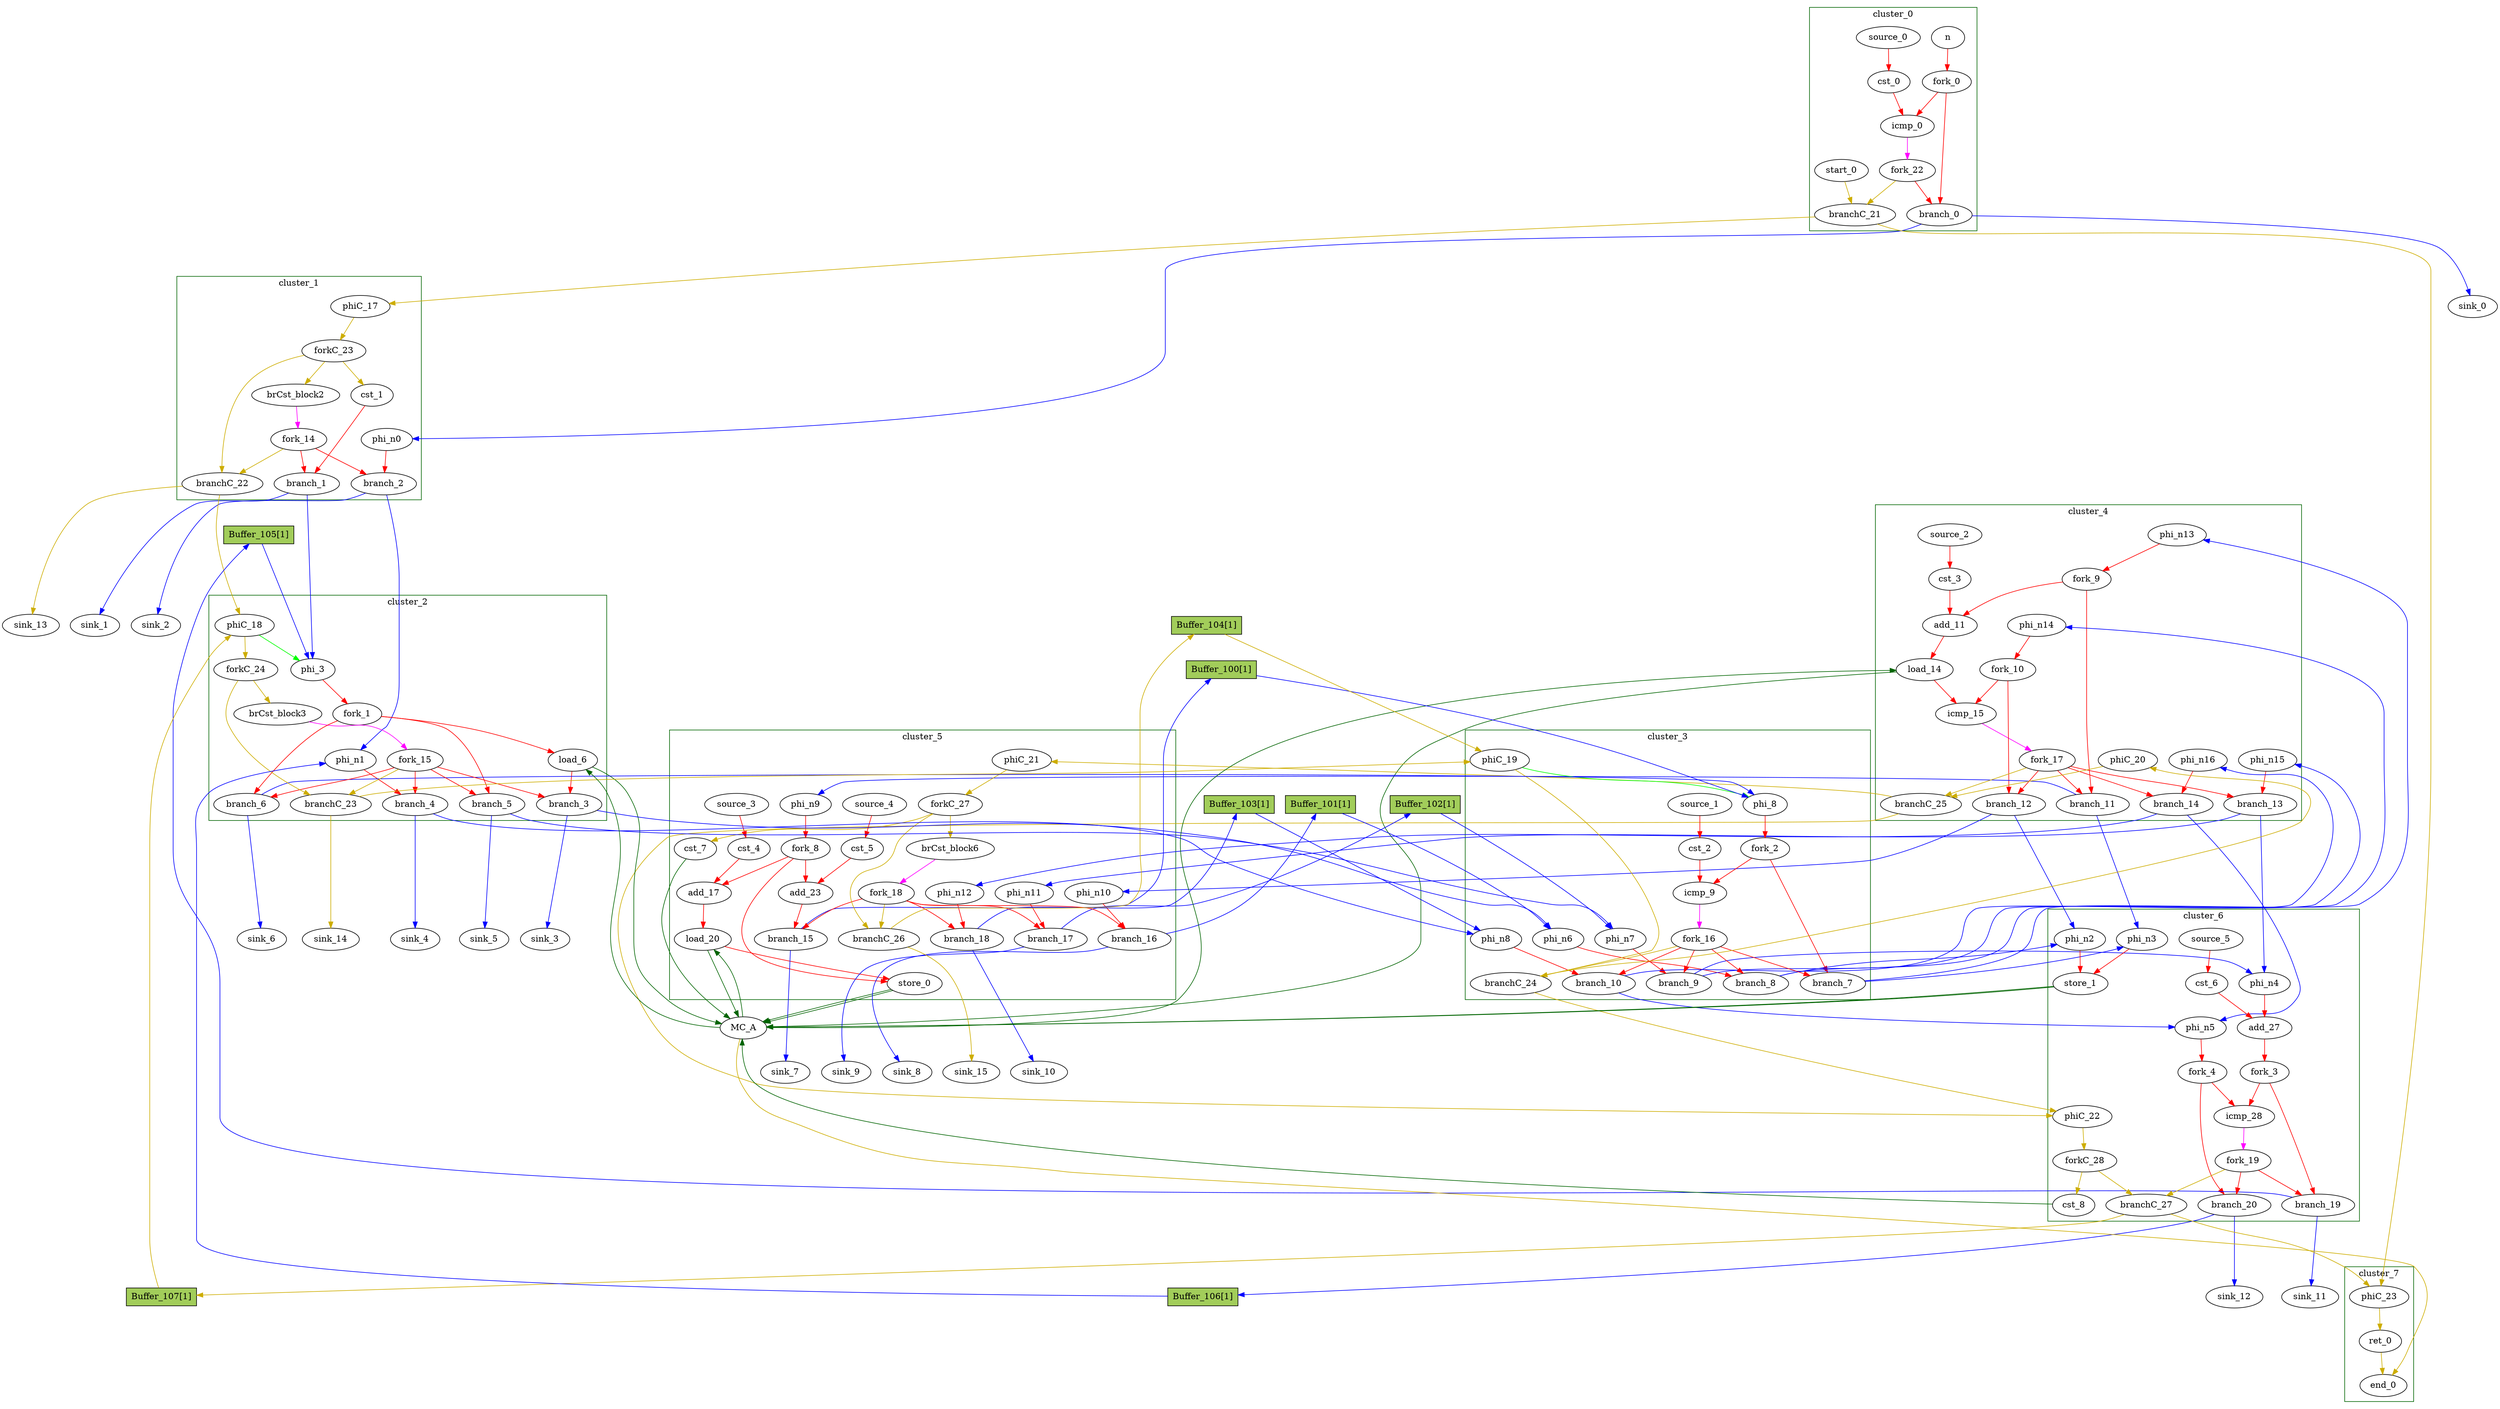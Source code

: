 Digraph G {
	splines=spline;
	subgraph cluster_cluster_4 {
	color = "darkgreen";
label = "cluster_4";
		"cst_3" [type="Constant", in="in1:32", out="out1:32", bbID=5, value="0xFFFFFFFF"];
		"add_11" [type="Operator", in="in1:32 in2:32 ", out="out1:32 ", bbID=5, II=1, delay=2.287, latency=0, op="add_op"];
		"load_14" [type="Operator", in="in1:32 in2:32 ", out="out1:32 out2:32 ", bbID=5, II=1, delay=1.412, latency=2, op="mc_load_op", portId=1];
		"icmp_15" [type="Operator", in="in1:32 in2:32 ", out="out1:1 ", bbID=5, II=1, delay=1.907, latency=0, op="icmp_sgt_op"];
		"phi_n13" [type="Merge", in="in1:32 ", out="out1:32", bbID=5, delay=0.0];
		"phi_n14" [type="Merge", in="in1:32 ", out="out1:32", bbID=5, delay=0.0];
		"phi_n15" [type="Merge", in="in1:31 ", out="out1:31", bbID=5, delay=0.0];
		"phi_n16" [type="Merge", in="in1:32 ", out="out1:32", bbID=5, delay=0.0];
		"fork_9" [type="Fork", in="in1:32", out="out1:32 out2:32 ", bbID=5];
		"fork_10" [type="Fork", in="in1:32", out="out1:32 out2:32 ", bbID=5];
		"branch_11" [type="Branch", in="in1:32 in2?:1", out="out1+:32 out2-:32", bbID=5];
		"branch_12" [type="Branch", in="in1:32 in2?:1", out="out1+:32 out2-:32", bbID=5];
		"branch_13" [type="Branch", in="in1:31 in2?:1", out="out1+:31 out2-:31", bbID=5];
		"branch_14" [type="Branch", in="in1:32 in2?:1", out="out1+:32 out2-:32", bbID=5];
		"fork_17" [type="Fork", in="in1:1", out="out1:1 out2:1 out3:1 out4:1 out5:1 ", bbID=5];
		"phiC_20" [type="Merge", in="in1:0 ", out="out1:0", bbID=5, delay=0.0];
		"branchC_25" [type="Branch", in="in1:0 in2?:1", out="out1+:0 out2-:0", bbID=5];
		"source_2" [type="Source", out="out1:32", bbID=5];
	}
	subgraph cluster_cluster_3 {
	color = "darkgreen";
label = "cluster_3";
		"phi_8" [type="Mux", in="in1?:1 in2:32 in3:32 ", out="out1:32", bbID=4, delay=1.397];
		"cst_2" [type="Constant", in="in1:1", out="out1:1", bbID=4, value="0x00000000"];
		"icmp_9" [type="Operator", in="in1:32 in2:32 ", out="out1:1 ", bbID=4, II=1, delay=1.907, latency=0, op="icmp_sgt_op"];
		"phi_n6" [type="Merge", in="in1:32 in2:32 ", out="out1:32", bbID=4, delay=1.397];
		"phi_n7" [type="Merge", in="in1:31 in2:31 ", out="out1:31", bbID=4, delay=1.397];
		"phi_n8" [type="Merge", in="in1:32 in2:32 ", out="out1:32", bbID=4, delay=1.397];
		"fork_2" [type="Fork", in="in1:32", out="out1:32 out2:32 ", bbID=4];
		"branch_7" [type="Branch", in="in1:32 in2?:1", out="out1+:32 out2-:32", bbID=4];
		"branch_8" [type="Branch", in="in1:32 in2?:1", out="out1+:32 out2-:32", bbID=4];
		"branch_9" [type="Branch", in="in1:31 in2?:1", out="out1+:31 out2-:31", bbID=4];
		"branch_10" [type="Branch", in="in1:32 in2?:1", out="out1+:32 out2-:32", bbID=4];
		"fork_16" [type="Fork", in="in1:1", out="out1:1 out2:1 out3:1 out4:1 out5:1 ", bbID=4];
		"phiC_19" [type="CntrlMerge", in="in1:0 in2:0 ", out="out1:0 out2?:1", bbID=4, delay=0.0];
		"branchC_24" [type="Branch", in="in1:0 in2?:1", out="out1+:0 out2-:0", bbID=4];
		"source_1" [type="Source", out="out1:1", bbID=4];
	}
	subgraph cluster_cluster_7 {
	color = "darkgreen";
label = "cluster_7";
		"ret_0" [type="Operator", in="in1:0 ", out="out1:0 ", bbID=8, II=1, delay=0.0, latency=0, op="ret_op"];
		"end_0" [type="Exit", in="in1:0*e in2:0 ", out="out1:0", bbID=0];
		"phiC_23" [type="Merge", in="in1:0 in2:0 ", out="out1:0", bbID=8, delay=0.0];
	}
	subgraph cluster_cluster_5 {
	color = "darkgreen";
label = "cluster_5";
		"cst_4" [type="Constant", in="in1:32", out="out1:32", bbID=6, value="0xFFFFFFFF"];
		"add_17" [type="Operator", in="in1:32 in2:32 ", out="out1:32 ", bbID=6, II=1, delay=2.287, latency=0, op="add_op"];
		"load_20" [type="Operator", in="in1:32 in2:32 ", out="out1:32 out2:32 ", bbID=6, II=1, delay=1.412, latency=2, op="mc_load_op", portId=2];
		"store_0" [type="Operator", in="in1:32 in2:32 ", out="out1:32 out2:32 ", bbID=6, II=1, delay=0.672, latency=0, op="mc_store_op", portId=0];
		"cst_5" [type="Constant", in="in1:32", out="out1:32", bbID=6, value="0xFFFFFFFF"];
		"add_23" [type="Operator", in="in1:32 in2:32 ", out="out1:32 ", bbID=6, II=1, delay=2.287, latency=0, op="add_op"];
		"brCst_block6" [type="Constant", in="in1:1", out="out1:1", bbID=6, value="0x1"];
		"phi_n9" [type="Merge", in="in1:32 ", out="out1:32", bbID=6, delay=0.0];
		"phi_n10" [type="Merge", in="in1:32 ", out="out1:32", bbID=6, delay=0.0];
		"phi_n11" [type="Merge", in="in1:31 ", out="out1:31", bbID=6, delay=0.0];
		"phi_n12" [type="Merge", in="in1:32 ", out="out1:32", bbID=6, delay=0.0];
		"fork_8" [type="Fork", in="in1:32", out="out1:32 out2:32 out3:32 ", bbID=6];
		"branch_15" [type="Branch", in="in1:32 in2?:1", out="out1+:32 out2-:32", bbID=6];
		"branch_16" [type="Branch", in="in1:32 in2?:1", out="out1+:32 out2-:32", bbID=6];
		"branch_17" [type="Branch", in="in1:31 in2?:1", out="out1+:31 out2-:31", bbID=6];
		"branch_18" [type="Branch", in="in1:32 in2?:1", out="out1+:32 out2-:32", bbID=6];
		"fork_18" [type="Fork", in="in1:1", out="out1:1 out2:1 out3:1 out4:1 out5:1 ", bbID=6];
		"cst_7" [type="Constant", in="in1:1", out="out1:1", bbID=6, value="0x00000001"];
		"phiC_21" [type="Merge", in="in1:0 ", out="out1:0", bbID=6, delay=0.0];
		"forkC_27" [type="Fork", in="in1:0", out="out1:0 out2:0 out3:0 ", bbID=6];
		"branchC_26" [type="Branch", in="in1:0 in2?:1", out="out1+:0 out2-:0", bbID=6];
		"source_3" [type="Source", out="out1:32", bbID=6];
		"source_4" [type="Source", out="out1:32", bbID=6];
	}
	subgraph cluster_cluster_0 {
	color = "darkgreen";
label = "cluster_0";
		"n" [type="Entry", in="in1:32", out="out1:32", bbID=1];
		"cst_0" [type="Constant", in="in1:2", out="out1:2", bbID=1, value="0x00000002"];
		"icmp_0" [type="Operator", in="in1:32 in2:32 ", out="out1:1 ", bbID=1, II=1, delay=1.907, latency=0, op="icmp_slt_op"];
		"fork_0" [type="Fork", in="in1:32", out="out1:32 out2:32 ", bbID=1];
		"branch_0" [type="Branch", in="in1:32 in2?:1", out="out1+:32 out2-:32", bbID=1];
		"start_0" [type="Entry", in="in1:0", out="out1:0", bbID=1, control="true"];
		"branchC_21" [type="Branch", in="in1:0 in2?:1", out="out1+:0 out2-:0", bbID=1];
		"fork_22" [type="Fork", in="in1:1", out="out1:1 out2:1 ", bbID=1];
		"source_0" [type="Source", out="out1:2", bbID=1];
	}
	subgraph cluster_cluster_1 {
	color = "darkgreen";
label = "cluster_1";
		"brCst_block2" [type="Constant", in="in1:1", out="out1:1", bbID=2, value="0x1"];
		"cst_1" [type="Constant", in="in1:1", out="out1:1", bbID=2, value="0x00000001"];
		"phi_n0" [type="Merge", in="in1:32 ", out="out1:32", bbID=2, delay=0.0];
		"branch_1" [type="Branch", in="in1:1 in2?:1", out="out1+:1 out2-:1", bbID=2];
		"branch_2" [type="Branch", in="in1:32 in2?:1", out="out1+:32 out2-:32", bbID=2];
		"fork_14" [type="Fork", in="in1:1", out="out1:1 out2:1 out3:1 ", bbID=2];
		"phiC_17" [type="Merge", in="in1:0 ", out="out1:0", bbID=2, delay=0.0];
		"forkC_23" [type="Fork", in="in1:0", out="out1:0 out2:0 out3:0 ", bbID=2];
		"branchC_22" [type="Branch", in="in1:0 in2?:1", out="out1+:0 out2-:0", bbID=2];
	}
	subgraph cluster_cluster_2 {
	color = "darkgreen";
label = "cluster_2";
		"phi_3" [type="Mux", in="in1?:1 in2:31 in3:31 ", out="out1:31", bbID=3, delay=1.397];
		"load_6" [type="Operator", in="in1:32 in2:31 ", out="out1:32 out2:31 ", bbID=3, II=1, delay=1.412, latency=2, op="mc_load_op", portId=0];
		"brCst_block3" [type="Constant", in="in1:1", out="out1:1", bbID=3, value="0x1"];
		"phi_n1" [type="Merge", in="in1:32 in2:32 ", out="out1:32", bbID=3, delay=1.397];
		"fork_1" [type="Fork", in="in1:31", out="out1:31 out2:31 out3:31 ", bbID=3];
		"branch_3" [type="Branch", in="in1:32 in2?:1", out="out1+:32 out2-:32", bbID=3];
		"branch_4" [type="Branch", in="in1:32 in2?:1", out="out1+:32 out2-:32", bbID=3];
		"branch_5" [type="Branch", in="in1:31 in2?:1", out="out1+:31 out2-:31", bbID=3];
		"branch_6" [type="Branch", in="in1:31 in2?:1", out="out1+:31 out2-:31", bbID=3];
		"fork_15" [type="Fork", in="in1:1", out="out1:1 out2:1 out3:1 out4:1 out5:1 ", bbID=3];
		"phiC_18" [type="CntrlMerge", in="in1:0 in2:0 ", out="out1:0 out2?:1", bbID=3, delay=0.0];
		"forkC_24" [type="Fork", in="in1:0", out="out1:0 out2:0 ", bbID=3];
		"branchC_23" [type="Branch", in="in1:0 in2?:1", out="out1+:0 out2-:0", bbID=3];
	}
	subgraph cluster_cluster_6 {
	color = "darkgreen";
label = "cluster_6";
		"store_1" [type="Operator", in="in1:32 in2:32 ", out="out1:32 out2:32 ", bbID=7, II=1, delay=0.672, latency=0, op="mc_store_op", portId=1];
		"cst_6" [type="Constant", in="in1:1", out="out1:1", bbID=7, value="0x00000001"];
		"add_27" [type="Operator", in="in1:31 in2:31 ", out="out1:31 ", bbID=7, II=1, delay=2.287, latency=0, op="add_op"];
		"icmp_28" [type="Operator", in="in1:32 in2:32 ", out="out1:1 ", bbID=7, II=1, delay=1.907, latency=0, op="icmp_slt_op"];
		"phi_n2" [type="Merge", in="in1:32 in2:32 ", out="out1:32", bbID=7, delay=1.397];
		"phi_n3" [type="Merge", in="in1:32 in2:32 ", out="out1:32", bbID=7, delay=1.397];
		"phi_n4" [type="Merge", in="in1:31 in2:31 ", out="out1:31", bbID=7, delay=1.397];
		"phi_n5" [type="Merge", in="in1:32 in2:32 ", out="out1:32", bbID=7, delay=1.397];
		"fork_3" [type="Fork", in="in1:31", out="out1:31 out2:31 ", bbID=7];
		"fork_4" [type="Fork", in="in1:32", out="out1:32 out2:32 ", bbID=7];
		"branch_19" [type="Branch", in="in1:31 in2?:1", out="out1+:31 out2-:31", bbID=7];
		"branch_20" [type="Branch", in="in1:32 in2?:1", out="out1+:32 out2-:32", bbID=7];
		"fork_19" [type="Fork", in="in1:1", out="out1:1 out2:1 out3:1 ", bbID=7];
		"cst_8" [type="Constant", in="in1:1", out="out1:1", bbID=7, value="0x00000001"];
		"phiC_22" [type="Merge", in="in1:0 in2:0 ", out="out1:0", bbID=7, delay=0.0];
		"forkC_28" [type="Fork", in="in1:0", out="out1:0 out2:0 ", bbID=7];
		"branchC_27" [type="Branch", in="in1:0 in2?:1", out="out1+:0 out2-:0", bbID=7];
		"source_5" [type="Source", out="out1:1", bbID=7];
	}
		"MC_A" [type="MC", in="in1:32*c0 in2:32*c1 in3:32*l0a in4:32*l1a in5:32*l2a in6:32*s0a in7:32*s0d in8:32*s1a in9:32*s1d ", out="out1:32*l0d out2:32*l1d out3:32*l2d out4:0*e ", bbID=0, bbcount=2, ldcount=3, memory="A", stcount=2];
		"sink_0" [type="Sink", in="in1:32", bbID=0];
		"sink_1" [type="Sink", in="in1:1", bbID=0];
		"sink_2" [type="Sink", in="in1:32", bbID=0];
		"sink_3" [type="Sink", in="in1:32", bbID=0];
		"sink_4" [type="Sink", in="in1:32", bbID=0];
		"sink_5" [type="Sink", in="in1:31", bbID=0];
		"sink_6" [type="Sink", in="in1:31", bbID=0];
		"sink_7" [type="Sink", in="in1:32", bbID=0];
		"sink_8" [type="Sink", in="in1:32", bbID=0];
		"sink_9" [type="Sink", in="in1:31", bbID=0];
		"sink_10" [type="Sink", in="in1:32", bbID=0];
		"sink_11" [type="Sink", in="in1:31", bbID=0];
		"sink_12" [type="Sink", in="in1:32", bbID=0];
		"sink_13" [type="Sink", in="in1:0", bbID=0];
		"sink_14" [type="Sink", in="in1:0", bbID=0];
		"sink_15" [type="Sink", in="in1:0", bbID=0];
		"Buffer_100" [type="Buffer", in="in1:32", out="out1:32", bbID=3, fillcolor="darkolivegreen3", height=0.4, label="Buffer_100[1]", shape="box", slots=1, style="filled", transparent="false"];
		"Buffer_101" [type="Buffer", in="in1:32", out="out1:32", bbID=3, fillcolor="darkolivegreen3", height=0.4, label="Buffer_101[1]", shape="box", slots=1, style="filled", transparent="false"];
		"Buffer_102" [type="Buffer", in="in1:32", out="out1:32", bbID=3, fillcolor="darkolivegreen3", height=0.4, label="Buffer_102[1]", shape="box", slots=1, style="filled", transparent="false"];
		"Buffer_103" [type="Buffer", in="in1:32", out="out1:32", bbID=3, fillcolor="darkolivegreen3", height=0.4, label="Buffer_103[1]", shape="box", slots=1, style="filled", transparent="false"];
		"Buffer_104" [type="Buffer", in="in1:32", out="out1:32", bbID=3, fillcolor="darkolivegreen3", height=0.4, label="Buffer_104[1]", shape="box", slots=1, style="filled", transparent="false"];
		"Buffer_105" [type="Buffer", in="in1:32", out="out1:32", bbID=3, fillcolor="darkolivegreen3", height=0.4, label="Buffer_105[1]", shape="box", slots=1, style="filled", transparent="false"];
		"Buffer_106" [type="Buffer", in="in1:32", out="out1:32", bbID=3, fillcolor="darkolivegreen3", height=0.4, label="Buffer_106[1]", shape="box", slots=1, style="filled", transparent="false"];
		"Buffer_107" [type="Buffer", in="in1:32", out="out1:32", bbID=3, fillcolor="darkolivegreen3", height=0.4, label="Buffer_107[1]", shape="box", slots=1, style="filled", transparent="false"];
		"n" -> "fork_0" [color = "red", from = "out1", to = "in1"];
		"cst_0" -> "icmp_0" [color = "red", from = "out1", to = "in2"];
		"icmp_0" -> "fork_22" [color = "magenta", from = "out1", to = "in1"];
		"brCst_block2" -> "fork_14" [color = "magenta", from = "out1", to = "in1"];
		"cst_1" -> "branch_1" [color = "red", from = "out1", to = "in1"];
		"phi_3" -> "fork_1" [color = "red", from = "out1", to = "in1"];
		"load_6" -> "branch_3" [color = "red", from = "out1", to = "in1"];
		"load_6" -> "MC_A" [color = "darkgreen", mem_address = "true", from = "out2", to = "in3"];
		"brCst_block3" -> "fork_15" [color = "magenta", from = "out1", to = "in1"];
		"phi_8" -> "fork_2" [color = "red", from = "out1", to = "in1"];
		"cst_2" -> "icmp_9" [color = "red", from = "out1", to = "in2"];
		"icmp_9" -> "fork_16" [color = "magenta", from = "out1", to = "in1"];
		"cst_3" -> "add_11" [color = "red", from = "out1", to = "in2"];
		"add_11" -> "load_14" [color = "red", from = "out1", to = "in2"];
		"load_14" -> "icmp_15" [color = "red", from = "out1", to = "in1"];
		"load_14" -> "MC_A" [color = "darkgreen", mem_address = "true", from = "out2", to = "in4"];
		"icmp_15" -> "fork_17" [color = "magenta", from = "out1", to = "in1"];
		"cst_4" -> "add_17" [color = "red", from = "out1", to = "in2"];
		"add_17" -> "load_20" [color = "red", from = "out1", to = "in2"];
		"load_20" -> "store_0" [color = "red", from = "out1", to = "in1"];
		"load_20" -> "MC_A" [color = "darkgreen", mem_address = "true", from = "out2", to = "in5"];
		"store_0" -> "MC_A" [color = "darkgreen", mem_address = "true", from = "out2", to = "in6"];
		"store_0" -> "MC_A" [color = "darkgreen", mem_address = "false", from = "out1", to = "in7"];
		"cst_5" -> "add_23" [color = "red", from = "out1", to = "in2"];
		"add_23" -> "branch_15" [color = "red", from = "out1", to = "in1"];
		"brCst_block6" -> "fork_18" [color = "magenta", from = "out1", to = "in1"];
		"store_1" -> "MC_A" [color = "darkgreen", mem_address = "true", from = "out2", to = "in8"];
		"store_1" -> "MC_A" [color = "darkgreen", mem_address = "false", from = "out1", to = "in9"];
		"cst_6" -> "add_27" [color = "red", from = "out1", to = "in2"];
		"add_27" -> "fork_3" [color = "red", from = "out1", to = "in1"];
		"icmp_28" -> "fork_19" [color = "magenta", from = "out1", to = "in1"];
		"ret_0" -> "end_0" [color = "gold3", from = "out1", to = "in2"];
		"phi_n0" -> "branch_2" [color = "red", from = "out1", to = "in1"];
		"phi_n1" -> "branch_4" [color = "red", from = "out1", to = "in1"];
		"phi_n2" -> "store_1" [color = "red", from = "out1", to = "in1"];
		"phi_n3" -> "store_1" [color = "red", from = "out1", to = "in2"];
		"phi_n4" -> "add_27" [color = "red", from = "out1", to = "in1"];
		"phi_n5" -> "fork_4" [color = "red", from = "out1", to = "in1"];
		"phi_n6" -> "branch_8" [color = "red", from = "out1", to = "in1"];
		"phi_n7" -> "branch_9" [color = "red", from = "out1", to = "in1"];
		"phi_n8" -> "branch_10" [color = "red", from = "out1", to = "in1"];
		"phi_n9" -> "fork_8" [color = "red", from = "out1", to = "in1"];
		"phi_n10" -> "branch_16" [color = "red", from = "out1", to = "in1"];
		"phi_n11" -> "branch_17" [color = "red", from = "out1", to = "in1"];
		"phi_n12" -> "branch_18" [color = "red", from = "out1", to = "in1"];
		"phi_n13" -> "fork_9" [color = "red", from = "out1", to = "in1"];
		"phi_n14" -> "fork_10" [color = "red", from = "out1", to = "in1"];
		"phi_n15" -> "branch_13" [color = "red", from = "out1", to = "in1"];
		"phi_n16" -> "branch_14" [color = "red", from = "out1", to = "in1"];
		"fork_0" -> "icmp_0" [color = "red", from = "out1", to = "in1"];
		"fork_0" -> "branch_0" [color = "red", from = "out2", to = "in1"];
		"fork_1" -> "load_6" [color = "red", from = "out1", to = "in2"];
		"fork_1" -> "branch_5" [color = "red", from = "out2", to = "in1"];
		"fork_1" -> "branch_6" [color = "red", from = "out3", to = "in1"];
		"fork_2" -> "icmp_9" [color = "red", from = "out1", to = "in1"];
		"fork_2" -> "branch_7" [color = "red", from = "out2", to = "in1"];
		"fork_3" -> "icmp_28" [color = "red", from = "out1", to = "in1"];
		"fork_3" -> "branch_19" [color = "red", from = "out2", to = "in1"];
		"fork_4" -> "icmp_28" [color = "red", from = "out1", to = "in2"];
		"fork_4" -> "branch_20" [color = "red", from = "out2", to = "in1"];
		"fork_8" -> "add_17" [color = "red", from = "out1", to = "in1"];
		"fork_8" -> "store_0" [color = "red", from = "out2", to = "in2"];
		"fork_8" -> "add_23" [color = "red", from = "out3", to = "in1"];
		"fork_9" -> "add_11" [color = "red", from = "out1", to = "in1"];
		"fork_9" -> "branch_11" [color = "red", from = "out2", to = "in1"];
		"fork_10" -> "icmp_15" [color = "red", from = "out1", to = "in2"];
		"fork_10" -> "branch_12" [color = "red", from = "out2", to = "in1"];
		"branch_0" -> "phi_n0" [color = "blue", from = "out2", to = "in1", minlen = 3];
		"branch_0" -> "sink_0" [color = "blue", from = "out1", to = "in1", minlen = 3];
		"branch_1" -> "phi_3" [color = "blue", from = "out1", to = "in2", minlen = 3];
		"branch_1" -> "sink_1" [color = "blue", from = "out2", to = "in1", minlen = 3];
		"branch_2" -> "phi_n1" [color = "blue", from = "out1", to = "in1", minlen = 3];
		"branch_2" -> "sink_2" [color = "blue", from = "out2", to = "in1", minlen = 3];
		"fork_14" -> "branch_1" [color = "red", from = "out2", to = "in2"];
		"fork_14" -> "branch_2" [color = "red", from = "out1", to = "in2"];
		"fork_14" -> "branchC_22" [color = "gold3", from = "out3", to = "in2"];
		"branch_3" -> "phi_n6" [color = "blue", from = "out1", to = "in1", minlen = 3];
		"branch_3" -> "sink_3" [color = "blue", from = "out2", to = "in1", minlen = 3];
		"branch_4" -> "phi_n8" [color = "blue", from = "out1", to = "in1", minlen = 3];
		"branch_4" -> "sink_4" [color = "blue", from = "out2", to = "in1", minlen = 3];
		"branch_5" -> "phi_n7" [color = "blue", from = "out1", to = "in1", minlen = 3];
		"branch_5" -> "sink_5" [color = "blue", from = "out2", to = "in1", minlen = 3];
		"branch_6" -> "phi_8" [color = "blue", from = "out1", to = "in2", minlen = 3];
		"branch_6" -> "sink_6" [color = "blue", from = "out2", to = "in1", minlen = 3];
		"fork_15" -> "branch_3" [color = "red", from = "out4", to = "in2"];
		"fork_15" -> "branch_4" [color = "red", from = "out3", to = "in2"];
		"fork_15" -> "branch_5" [color = "red", from = "out2", to = "in2"];
		"fork_15" -> "branch_6" [color = "red", from = "out1", to = "in2"];
		"fork_15" -> "branchC_23" [color = "gold3", from = "out5", to = "in2"];
		"branch_7" -> "phi_n3" [color = "blue", from = "out2", to = "in1", minlen = 3];
		"branch_7" -> "phi_n13" [color = "blue", from = "out1", to = "in1", minlen = 3];
		"branch_8" -> "phi_n2" [color = "blue", from = "out2", to = "in1", minlen = 3];
		"branch_8" -> "phi_n14" [color = "blue", from = "out1", to = "in1", minlen = 3];
		"branch_9" -> "phi_n4" [color = "blue", from = "out2", to = "in1", minlen = 3];
		"branch_9" -> "phi_n15" [color = "blue", from = "out1", to = "in1", minlen = 3];
		"branch_10" -> "phi_n5" [color = "blue", from = "out2", to = "in1", minlen = 3];
		"branch_10" -> "phi_n16" [color = "blue", from = "out1", to = "in1", minlen = 3];
		"fork_16" -> "branch_7" [color = "red", from = "out4", to = "in2"];
		"fork_16" -> "branch_8" [color = "red", from = "out3", to = "in2"];
		"fork_16" -> "branch_9" [color = "red", from = "out2", to = "in2"];
		"fork_16" -> "branch_10" [color = "red", from = "out1", to = "in2"];
		"fork_16" -> "branchC_24" [color = "gold3", from = "out5", to = "in2"];
		"branch_11" -> "phi_n3" [color = "blue", from = "out2", to = "in2", minlen = 3];
		"branch_11" -> "phi_n9" [color = "blue", from = "out1", to = "in1", minlen = 3];
		"branch_12" -> "phi_n2" [color = "blue", from = "out2", to = "in2", minlen = 3];
		"branch_12" -> "phi_n10" [color = "blue", from = "out1", to = "in1", minlen = 3];
		"branch_13" -> "phi_n4" [color = "blue", from = "out2", to = "in2", minlen = 3];
		"branch_13" -> "phi_n11" [color = "blue", from = "out1", to = "in1", minlen = 3];
		"branch_14" -> "phi_n5" [color = "blue", from = "out2", to = "in2", minlen = 3];
		"branch_14" -> "phi_n12" [color = "blue", from = "out1", to = "in1", minlen = 3];
		"fork_17" -> "branch_11" [color = "red", from = "out4", to = "in2"];
		"fork_17" -> "branch_12" [color = "red", from = "out3", to = "in2"];
		"fork_17" -> "branch_13" [color = "red", from = "out2", to = "in2"];
		"fork_17" -> "branch_14" [color = "red", from = "out1", to = "in2"];
		"fork_17" -> "branchC_25" [color = "gold3", from = "out5", to = "in2"];
		"branch_15" -> "sink_7" [color = "blue", from = "out2", to = "in1", minlen = 3];
		"branch_15" -> "Buffer_100" [color = "blue", from = "out1", to = "in1", minlen = 3];
		"branch_16" -> "sink_8" [color = "blue", from = "out2", to = "in1", minlen = 3];
		"branch_16" -> "Buffer_101" [color = "blue", from = "out1", to = "in1", minlen = 3];
		"branch_17" -> "sink_9" [color = "blue", from = "out2", to = "in1", minlen = 3];
		"branch_17" -> "Buffer_102" [color = "blue", from = "out1", to = "in1", minlen = 3];
		"branch_18" -> "sink_10" [color = "blue", from = "out2", to = "in1", minlen = 3];
		"branch_18" -> "Buffer_103" [color = "blue", from = "out1", to = "in1", minlen = 3];
		"fork_18" -> "branch_15" [color = "red", from = "out4", to = "in2"];
		"fork_18" -> "branch_16" [color = "red", from = "out3", to = "in2"];
		"fork_18" -> "branch_17" [color = "red", from = "out2", to = "in2"];
		"fork_18" -> "branch_18" [color = "red", from = "out1", to = "in2"];
		"fork_18" -> "branchC_26" [color = "gold3", from = "out5", to = "in2"];
		"branch_19" -> "sink_11" [color = "blue", from = "out2", to = "in1", minlen = 3];
		"branch_19" -> "Buffer_105" [color = "blue", from = "out1", to = "in1", minlen = 3];
		"branch_20" -> "sink_12" [color = "blue", from = "out2", to = "in1", minlen = 3];
		"branch_20" -> "Buffer_106" [color = "blue", from = "out1", to = "in1", minlen = 3];
		"fork_19" -> "branch_19" [color = "red", from = "out2", to = "in2"];
		"fork_19" -> "branch_20" [color = "red", from = "out1", to = "in2"];
		"fork_19" -> "branchC_27" [color = "gold3", from = "out3", to = "in2"];
		"MC_A" -> "load_6" [color = "darkgreen", mem_address = "false", from = "out1", to = "in1"];
		"MC_A" -> "load_14" [color = "darkgreen", mem_address = "false", from = "out2", to = "in1"];
		"MC_A" -> "load_20" [color = "darkgreen", mem_address = "false", from = "out3", to = "in1"];
		"MC_A" -> "end_0" [color = "gold3", from = "out4", to = "in1"];
		"cst_7" -> "MC_A" [color = "darkgreen", from = "out1", to = "in1"];
		"cst_8" -> "MC_A" [color = "darkgreen", from = "out1", to = "in2"];
		"start_0" -> "branchC_21" [color = "gold3", from = "out1", to = "in1"];
		"branchC_21" -> "phiC_17" [color = "gold3", from = "out2", to = "in1", minlen = 3];
		"branchC_21" -> "phiC_23" [color = "gold3", from = "out1", to = "in1", minlen = 3];
		"fork_22" -> "branch_0" [color = "red", from = "out1", to = "in2"];
		"fork_22" -> "branchC_21" [color = "gold3", from = "out2", to = "in2"];
		"phiC_17" -> "forkC_23" [color = "gold3", from = "out1", to = "in1"];
		"forkC_23" -> "brCst_block2" [color = "gold3", from = "out3", to = "in1"];
		"forkC_23" -> "cst_1" [color = "gold3", from = "out1", to = "in1"];
		"forkC_23" -> "branchC_22" [color = "gold3", from = "out2", to = "in1"];
		"branchC_22" -> "phiC_18" [color = "gold3", from = "out1", to = "in1", minlen = 3];
		"branchC_22" -> "sink_13" [color = "gold3", from = "out2", to = "in1", minlen = 3];
		"phiC_18" -> "phi_3" [color = "green", from = "out2", to = "in1"];
		"phiC_18" -> "forkC_24" [color = "gold3", from = "out1", to = "in1"];
		"forkC_24" -> "brCst_block3" [color = "gold3", from = "out2", to = "in1"];
		"forkC_24" -> "branchC_23" [color = "gold3", from = "out1", to = "in1"];
		"branchC_23" -> "phiC_19" [color = "gold3", from = "out1", to = "in1", minlen = 3];
		"branchC_23" -> "sink_14" [color = "gold3", from = "out2", to = "in1", minlen = 3];
		"phiC_19" -> "phi_8" [color = "green", from = "out2", to = "in1"];
		"phiC_19" -> "branchC_24" [color = "gold3", from = "out1", to = "in1"];
		"branchC_24" -> "phiC_20" [color = "gold3", from = "out1", to = "in1", minlen = 3];
		"branchC_24" -> "phiC_22" [color = "gold3", from = "out2", to = "in1", minlen = 3];
		"phiC_20" -> "branchC_25" [color = "gold3", from = "out1", to = "in1"];
		"branchC_25" -> "phiC_21" [color = "gold3", from = "out1", to = "in1", minlen = 3];
		"branchC_25" -> "phiC_22" [color = "gold3", from = "out2", to = "in2", minlen = 3];
		"phiC_21" -> "forkC_27" [color = "gold3", from = "out1", to = "in1"];
		"forkC_27" -> "brCst_block6" [color = "gold3", from = "out3", to = "in1"];
		"forkC_27" -> "cst_7" [color = "gold3", from = "out1", to = "in1"];
		"forkC_27" -> "branchC_26" [color = "gold3", from = "out2", to = "in1"];
		"branchC_26" -> "sink_15" [color = "gold3", from = "out2", to = "in1", minlen = 3];
		"branchC_26" -> "Buffer_104" [color = "gold3", from = "out1", to = "in1", minlen = 3];
		"phiC_22" -> "forkC_28" [color = "gold3", from = "out1", to = "in1"];
		"forkC_28" -> "cst_8" [color = "gold3", from = "out1", to = "in1"];
		"forkC_28" -> "branchC_27" [color = "gold3", from = "out2", to = "in1"];
		"branchC_27" -> "phiC_23" [color = "gold3", from = "out2", to = "in2", minlen = 3];
		"branchC_27" -> "Buffer_107" [color = "gold3", from = "out1", to = "in1", minlen = 3];
		"phiC_23" -> "ret_0" [color = "gold3", from = "out1", to = "in1"];
		"source_0" -> "cst_0" [color = "red", from = "out1", to = "in1"];
		"source_1" -> "cst_2" [color = "red", from = "out1", to = "in1"];
		"source_2" -> "cst_3" [color = "red", from = "out1", to = "in1"];
		"source_3" -> "cst_4" [color = "red", from = "out1", to = "in1"];
		"source_4" -> "cst_5" [color = "red", from = "out1", to = "in1"];
		"source_5" -> "cst_6" [color = "red", from = "out1", to = "in1"];
		"Buffer_100" -> "phi_8" [color = "blue", from = "out1", to = "in3", minlen = 3];
		"Buffer_101" -> "phi_n6" [color = "blue", from = "out1", to = "in2", minlen = 3];
		"Buffer_102" -> "phi_n7" [color = "blue", from = "out1", to = "in2", minlen = 3];
		"Buffer_103" -> "phi_n8" [color = "blue", from = "out1", to = "in2", minlen = 3];
		"Buffer_104" -> "phiC_19" [color = "gold3", from = "out1", to = "in2", minlen = 3];
		"Buffer_105" -> "phi_3" [color = "blue", from = "out1", to = "in3", minlen = 3];
		"Buffer_106" -> "phi_n1" [color = "blue", from = "out1", to = "in2", minlen = 3];
		"Buffer_107" -> "phiC_18" [color = "gold3", from = "out1", to = "in2", minlen = 3];
}
